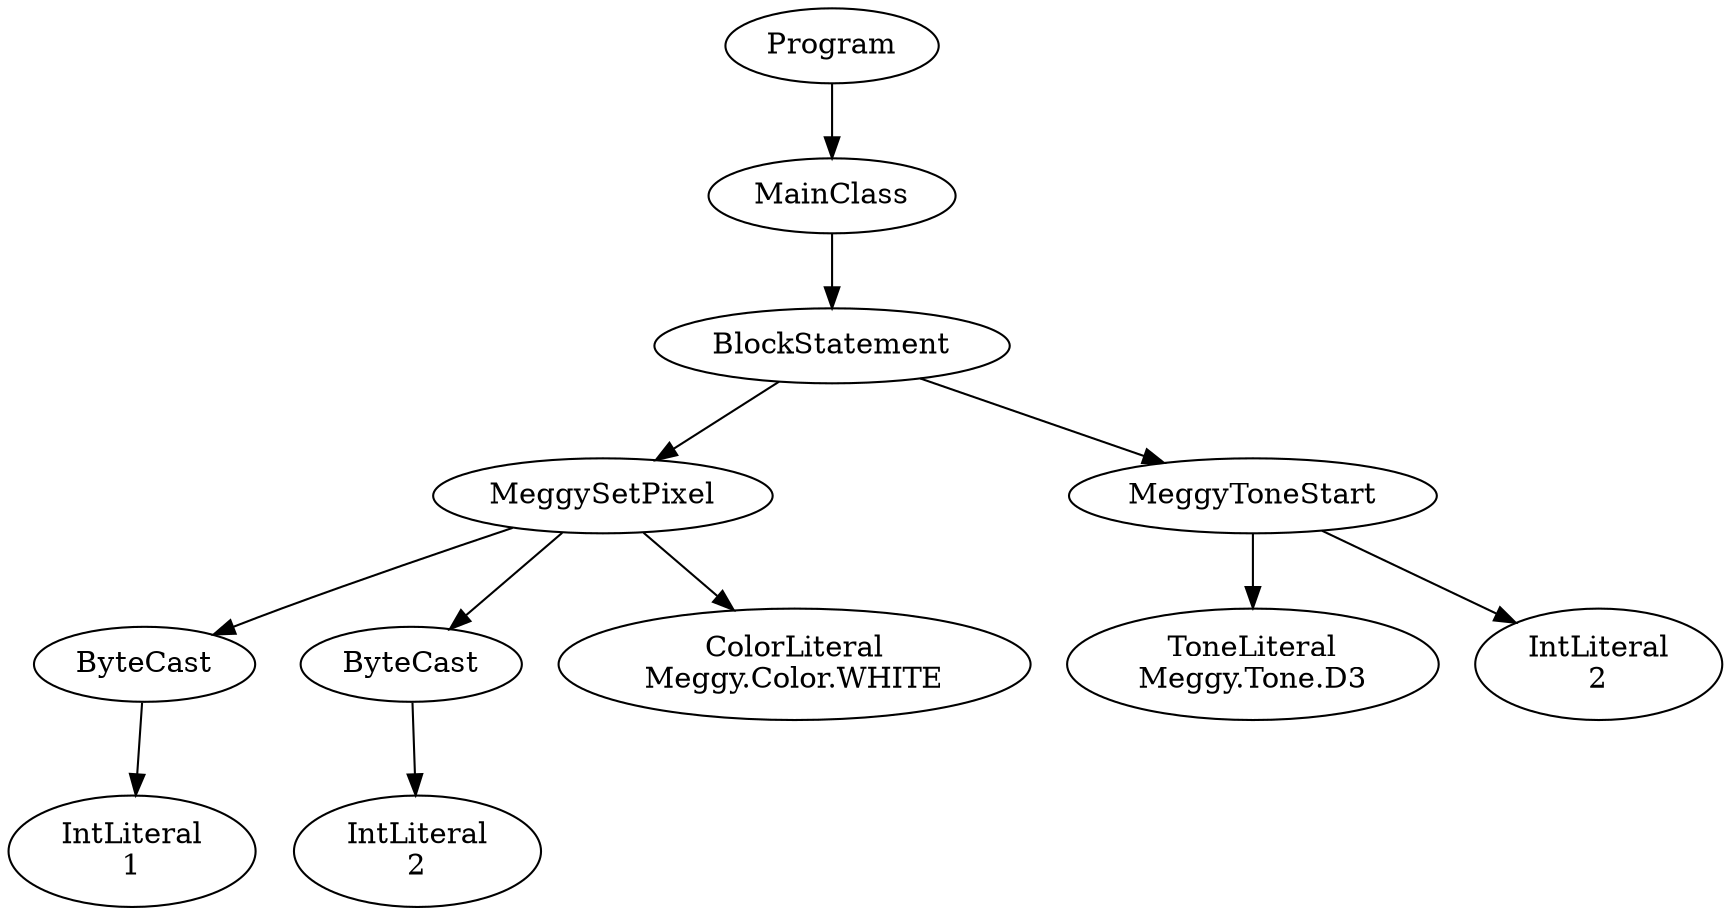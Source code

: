 digraph ASTGraph {
0 [ label="Program" ];
1 [ label="MainClass" ];
0 -> 1
2 [ label="BlockStatement" ];
1 -> 2
3 [ label="MeggySetPixel" ];
2 -> 3
4 [ label="ByteCast" ];
3 -> 4
5 [ label="IntLiteral\n1" ];
4 -> 5
6 [ label="ByteCast" ];
3 -> 6
7 [ label="IntLiteral\n2" ];
6 -> 7
8 [ label="ColorLiteral\nMeggy.Color.WHITE" ];
3 -> 8
9 [ label="MeggyToneStart" ];
2 -> 9
10 [ label="ToneLiteral\nMeggy.Tone.D3" ];
9 -> 10
11 [ label="IntLiteral\n2" ];
9 -> 11
}
